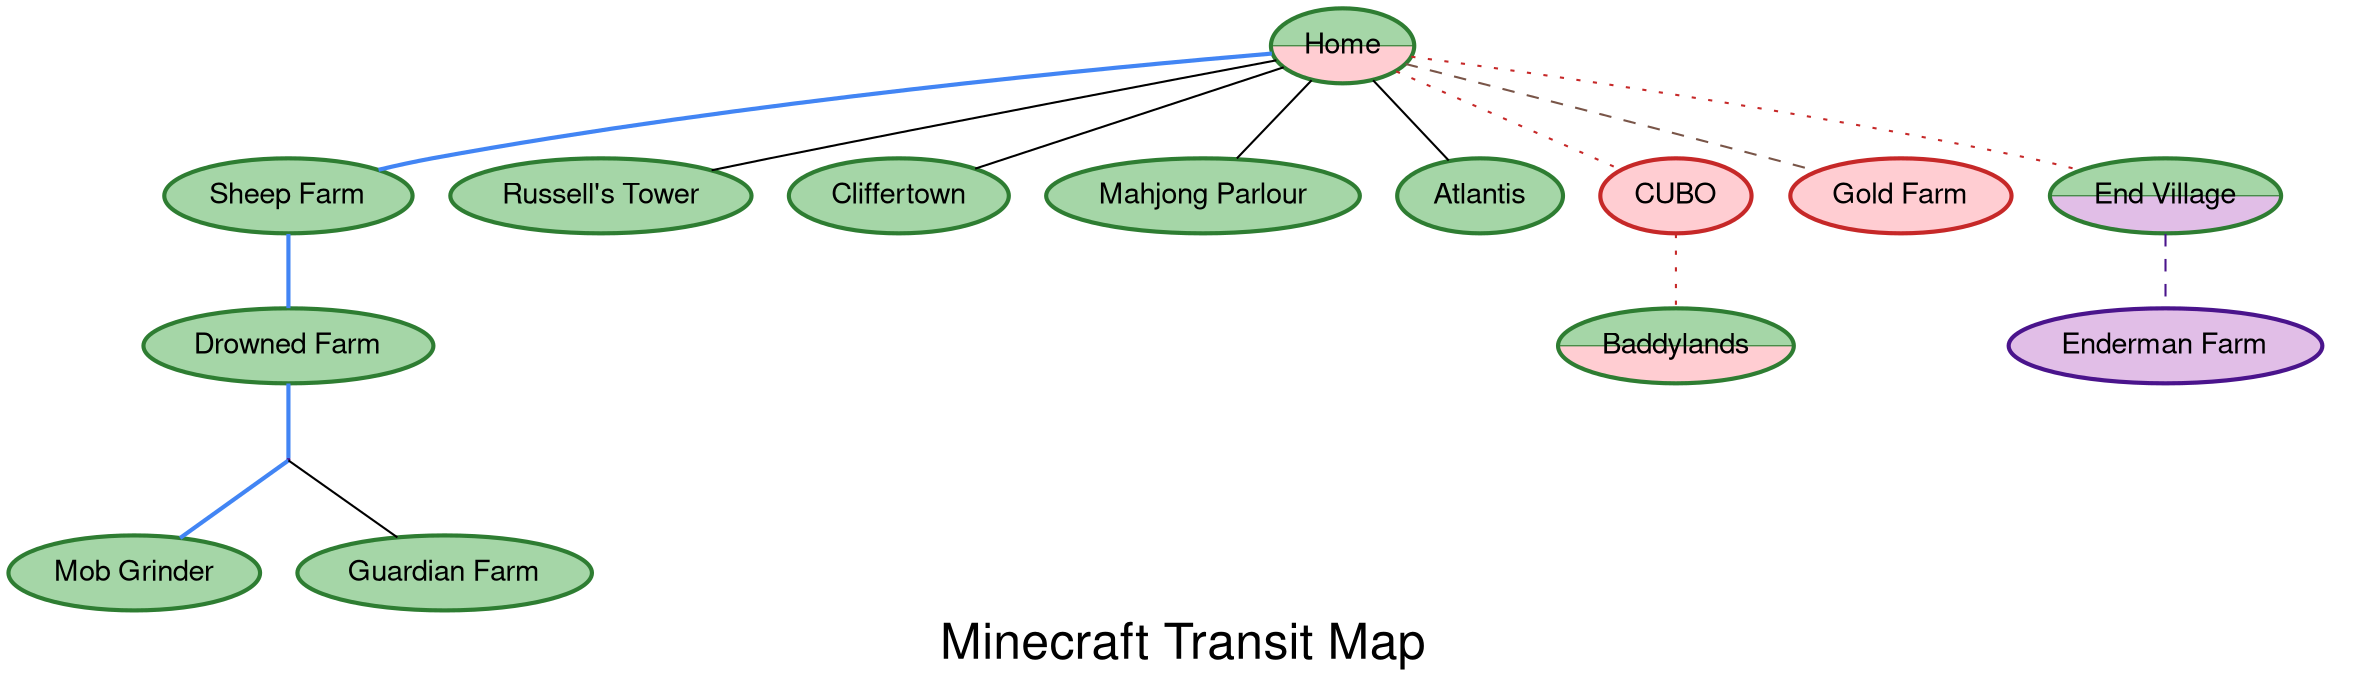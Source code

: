 digraph MinecraftRailMap {
    // Set global graph, node, and edge attributes for a consistent look
    graph [
        bb="0,0,20,40",
        bgcolor="white",
        fontname="Helvetica,Arial,sans-serif",
        label="Minecraft Transit Map",
        fontcolor="black",
        fontsize=24
    ];
    node [
        fontname="Helvetica,Arial,sans-serif",
        style=filled,
        fontcolor="black",
        penwidth=2
    ];
    edge [
        fontname="Helvetica,Arial,sans-serif",
        color="black"
    ];

    // == OVERWORLD NODES ==
    // Nodes are colored in shades of green to represent the Overworld.
    node [color="#2E7D32", fillcolor="#A5D6A7"];
    Sheep_Farm [label="Sheep Farm"];
    Drowned_Farm [label="Drowned Farm"];
    Mob_Grinder [label="Mob Grinder"];
    Guardian_Farm [label="Guardian Farm"];
    Russells_Tower [label="Russell's Tower"];
    Cliffertown [label="Cliffertown"];
    Mahjong_Parlour [label="Mahjong Parlour"];
    Atlantis [label="Atlantis"];

    // == NETHER NODES ==
    node [color="#C62828", fillcolor="#FFCDD2"];
    CUBO [label="CUBO"];
    Gold_Farm [label="Gold Farm"];

    // == THE END NODES ==
    node [color="#4A148C", fillcolor="#E1BEE7"];
    Enderman_Farm [label="Enderman Farm"];

    // == DUAL-DIMENSION NODES ==
    node [style=wedged, penwidth=2, shape=ellipse];
    Home [label="Home", color="#2E7D32", fillcolor="#A5D6A7:#FFCDD2"];
    Baddylands [label="Baddylands", color="#2E7D32", fillcolor="#A5D6A7:#FFCDD2"];
    End_Village [label="End Village", color="#2E7D32", fillcolor="#A5D6A7:#E1BEE7"];

    // Invisible junction node
    Junction1 [shape=point, width=0, height=0, label=""];

    // Invisible nodes to guide layout
    node [style=invis, shape=point, width=0, height=0, label=""];
    Rank1; Rank2; Rank3; Rank4;
    edge [style=invis, len=2];
    Rank1 -> Rank2 -> Rank3 -> Rank4;

    // == EDGES / RAIL CONNECTIONS ==
    // Main railroad line
    edge [dir=none, style=bold, color="#4285F4"];
    Home -> Sheep_Farm [len=1];
    Sheep_Farm -> Drowned_Farm [len=2];
    Drowned_Farm -> Junction1 [len=2];
    Junction1 -> Mob_Grinder [len=3];

    // Invisible edges to guide layout
    edge [style=invis, len=0.01];
    {rank=same; Home; Rank1;}
    {rank=same; Sheep_Farm; Rank2;}
    {rank=same; Drowned_Farm; Rank3;}
    {rank=same; Mob_Grinder; Rank4;}
    {rank=same; Guardian_Farm; Rank4;}

    // Spur lines
    edge [dir=none, style="", color="black"];
    Junction1 -> Guardian_Farm [len=3];
    Home -> Russells_Tower [len=1];
    Home -> Cliffertown [len=1];
    Home -> Mahjong_Parlour [len=1];
    Home -> Atlantis [len=10];

    // Nether rail
    edge [dir=none, style=dotted, color="#C62828"];
    Home -> CUBO [len=1];
    CUBO -> Baddylands [len=2];
    Home -> End_Village [len=3];

    // End rail
    edge [dir=none, style=dashed, color="#4A148C"];
    End_Village -> Enderman_Farm [len=2];

    // Footpath
    edge [dir=none, style=dashed, color="#795548"];
    Home -> Gold_Farm [len=1];


    
}